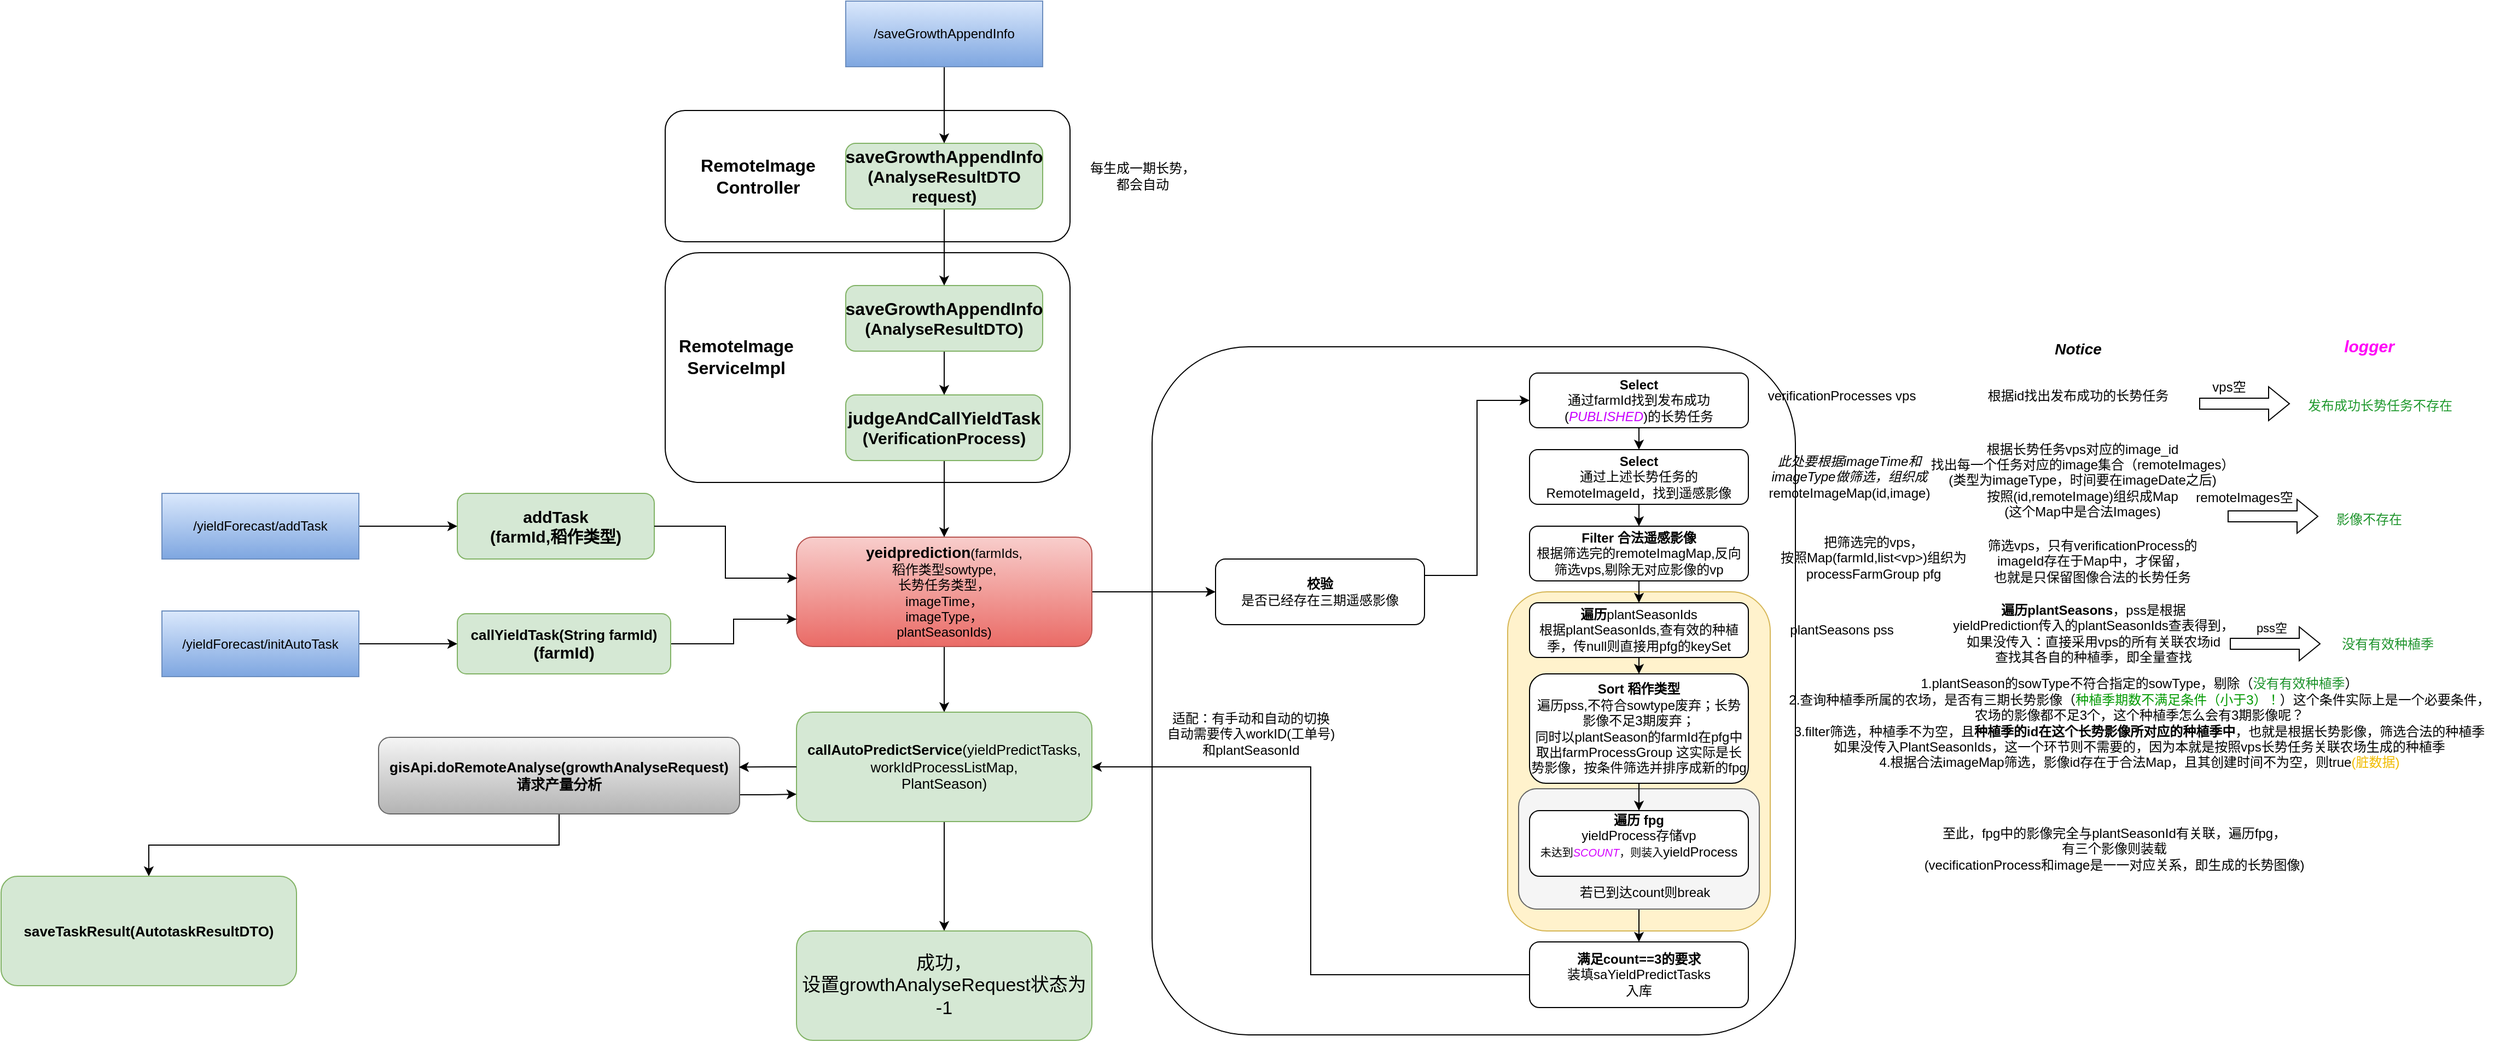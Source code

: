 <mxfile version="24.7.7">
  <diagram name="第 1 页" id="k5yTiqKiM7KxolQvgu_R">
    <mxGraphModel dx="2898" dy="1570" grid="0" gridSize="10" guides="1" tooltips="1" connect="1" arrows="1" fold="1" page="0" pageScale="1" pageWidth="827" pageHeight="1169" math="0" shadow="0">
      <root>
        <mxCell id="0" />
        <mxCell id="1" parent="0" />
        <mxCell id="CCDwiHsNsHK28pe2jVji-4" value="" style="rounded=1;whiteSpace=wrap;html=1;" parent="1" vertex="1">
          <mxGeometry x="455" y="196" width="588" height="629" as="geometry" />
        </mxCell>
        <mxCell id="Lbo-__C76JFn3yMAQjEz-19" value="" style="rounded=1;whiteSpace=wrap;html=1;" parent="1" vertex="1">
          <mxGeometry x="10" y="-20" width="370" height="120" as="geometry" />
        </mxCell>
        <mxCell id="XywxlG7MxDHmHPa6fk5y-3" value="" style="rounded=1;whiteSpace=wrap;html=1;glass=0;shadow=0;fillColor=#fff2cc;strokeColor=#d6b656;" parent="1" vertex="1">
          <mxGeometry x="780" y="420" width="240" height="310" as="geometry" />
        </mxCell>
        <mxCell id="XywxlG7MxDHmHPa6fk5y-6" style="edgeStyle=orthogonalEdgeStyle;rounded=0;orthogonalLoop=1;jettySize=auto;html=1;exitX=0.5;exitY=1;exitDx=0;exitDy=0;" parent="1" source="XywxlG7MxDHmHPa6fk5y-5" target="XywxlG7MxDHmHPa6fk5y-2" edge="1">
          <mxGeometry relative="1" as="geometry" />
        </mxCell>
        <mxCell id="XywxlG7MxDHmHPa6fk5y-5" value="" style="rounded=1;whiteSpace=wrap;html=1;glass=0;perimeterSpacing=0;fillColor=#f5f5f5;strokeColor=#666666;fontColor=#333333;" parent="1" vertex="1">
          <mxGeometry x="790" y="600" width="220" height="110" as="geometry" />
        </mxCell>
        <mxCell id="k6Vo8XJsOw7zzvh53n1a-1" value="&lt;b&gt;&lt;font style=&quot;font-size: 15px;&quot;&gt;addTask&lt;/font&gt;&lt;/b&gt;&lt;div&gt;&lt;b&gt;&lt;font style=&quot;font-size: 15px;&quot;&gt;(farmId,稻作类型)&lt;/font&gt;&lt;/b&gt;&lt;/div&gt;" style="rounded=1;whiteSpace=wrap;html=1;fillColor=#d5e8d4;strokeColor=#82b366;" parent="1" vertex="1">
          <mxGeometry x="-180" y="330" width="180" height="60" as="geometry" />
        </mxCell>
        <mxCell id="k6Vo8XJsOw7zzvh53n1a-19" style="edgeStyle=orthogonalEdgeStyle;rounded=0;orthogonalLoop=1;jettySize=auto;html=1;exitX=1;exitY=0.5;exitDx=0;exitDy=0;entryX=0;entryY=0.5;entryDx=0;entryDy=0;" parent="1" source="k6Vo8XJsOw7zzvh53n1a-2" target="k6Vo8XJsOw7zzvh53n1a-4" edge="1">
          <mxGeometry relative="1" as="geometry" />
        </mxCell>
        <mxCell id="CCDwiHsNsHK28pe2jVji-3" style="edgeStyle=orthogonalEdgeStyle;rounded=0;orthogonalLoop=1;jettySize=auto;html=1;exitX=0.5;exitY=1;exitDx=0;exitDy=0;entryX=0.5;entryY=0;entryDx=0;entryDy=0;" parent="1" source="k6Vo8XJsOw7zzvh53n1a-2" target="XywxlG7MxDHmHPa6fk5y-12" edge="1">
          <mxGeometry relative="1" as="geometry" />
        </mxCell>
        <mxCell id="k6Vo8XJsOw7zzvh53n1a-2" value="&lt;b&gt;&lt;font style=&quot;font-size: 14px;&quot;&gt;yeidprediction&lt;/font&gt;&lt;/b&gt;(farmIds,&lt;div&gt;稻作类型sowtype,&lt;/div&gt;&lt;div&gt;长势任务类型，&lt;/div&gt;&lt;div&gt;imageTime，&lt;/div&gt;&lt;div&gt;imageType，&lt;/div&gt;&lt;div&gt;plantSeasonIds)&lt;/div&gt;" style="rounded=1;whiteSpace=wrap;html=1;fillColor=#f8cecc;strokeColor=#b85450;gradientColor=#ea6b66;" parent="1" vertex="1">
          <mxGeometry x="130" y="370" width="270" height="100" as="geometry" />
        </mxCell>
        <mxCell id="k6Vo8XJsOw7zzvh53n1a-7" style="edgeStyle=orthogonalEdgeStyle;rounded=0;orthogonalLoop=1;jettySize=auto;html=1;exitX=1;exitY=0.25;exitDx=0;exitDy=0;entryX=0;entryY=0.5;entryDx=0;entryDy=0;" parent="1" source="k6Vo8XJsOw7zzvh53n1a-4" target="k6Vo8XJsOw7zzvh53n1a-6" edge="1">
          <mxGeometry relative="1" as="geometry" />
        </mxCell>
        <mxCell id="k6Vo8XJsOw7zzvh53n1a-4" value="&lt;b&gt;校验&lt;/b&gt;&lt;br&gt;是否已经存在三期遥感影像" style="rounded=1;whiteSpace=wrap;html=1;" parent="1" vertex="1">
          <mxGeometry x="513" y="390" width="191" height="60" as="geometry" />
        </mxCell>
        <mxCell id="k6Vo8XJsOw7zzvh53n1a-12" style="edgeStyle=orthogonalEdgeStyle;rounded=0;orthogonalLoop=1;jettySize=auto;html=1;exitX=0.5;exitY=1;exitDx=0;exitDy=0;entryX=0.5;entryY=0;entryDx=0;entryDy=0;" parent="1" source="k6Vo8XJsOw7zzvh53n1a-6" target="k6Vo8XJsOw7zzvh53n1a-10" edge="1">
          <mxGeometry relative="1" as="geometry" />
        </mxCell>
        <mxCell id="k6Vo8XJsOw7zzvh53n1a-6" value="&lt;b&gt;Select&lt;/b&gt;&lt;br&gt;通过farmId找到发布成功(&lt;i&gt;&lt;font color=&quot;#c800ff&quot;&gt;PUBLISHED&lt;/font&gt;&lt;/i&gt;)的长势任务" style="rounded=1;whiteSpace=wrap;html=1;" parent="1" vertex="1">
          <mxGeometry x="800" y="220" width="200" height="50" as="geometry" />
        </mxCell>
        <mxCell id="k6Vo8XJsOw7zzvh53n1a-15" style="edgeStyle=orthogonalEdgeStyle;rounded=0;orthogonalLoop=1;jettySize=auto;html=1;exitX=0.5;exitY=1;exitDx=0;exitDy=0;entryX=0.5;entryY=0;entryDx=0;entryDy=0;" parent="1" source="k6Vo8XJsOw7zzvh53n1a-10" target="k6Vo8XJsOw7zzvh53n1a-14" edge="1">
          <mxGeometry relative="1" as="geometry" />
        </mxCell>
        <mxCell id="k6Vo8XJsOw7zzvh53n1a-10" value="&lt;b&gt;Select&lt;/b&gt;&lt;br&gt;通过上述长势任务的RemoteImageId，找到遥感影像" style="rounded=1;whiteSpace=wrap;html=1;" parent="1" vertex="1">
          <mxGeometry x="800" y="290" width="200" height="50" as="geometry" />
        </mxCell>
        <mxCell id="k6Vo8XJsOw7zzvh53n1a-11" value="此处要根据imageTime和&lt;br&gt;imageType做筛选，组织成&lt;br&gt;&lt;div&gt;&lt;font style=&quot;font-style: normal;&quot;&gt;remoteImageMap(id,image)&lt;/font&gt;&lt;/div&gt;" style="text;html=1;align=center;verticalAlign=middle;resizable=0;points=[];autosize=1;strokeColor=none;fillColor=none;fontStyle=2" parent="1" vertex="1">
          <mxGeometry x="1007" y="285" width="170" height="60" as="geometry" />
        </mxCell>
        <mxCell id="k6Vo8XJsOw7zzvh53n1a-13" value="verificationProcesses vps" style="text;html=1;align=center;verticalAlign=middle;resizable=0;points=[];autosize=1;strokeColor=none;fillColor=none;" parent="1" vertex="1">
          <mxGeometry x="1005" y="226" width="160" height="30" as="geometry" />
        </mxCell>
        <mxCell id="k6Vo8XJsOw7zzvh53n1a-18" style="edgeStyle=orthogonalEdgeStyle;rounded=0;orthogonalLoop=1;jettySize=auto;html=1;exitX=0.5;exitY=1;exitDx=0;exitDy=0;entryX=0.5;entryY=0;entryDx=0;entryDy=0;" parent="1" source="k6Vo8XJsOw7zzvh53n1a-14" target="k6Vo8XJsOw7zzvh53n1a-17" edge="1">
          <mxGeometry relative="1" as="geometry" />
        </mxCell>
        <mxCell id="k6Vo8XJsOw7zzvh53n1a-14" value="&lt;b&gt;Filter 合法遥感影像&lt;/b&gt;&lt;br&gt;根据筛选完的remoteImagMap,反向筛选vps,剔除无对应影像的vp" style="rounded=1;whiteSpace=wrap;html=1;" parent="1" vertex="1">
          <mxGeometry x="800" y="360" width="200" height="50" as="geometry" />
        </mxCell>
        <mxCell id="k6Vo8XJsOw7zzvh53n1a-16" value="把筛选完的vps，&lt;div&gt;按照Map(farmId,list&amp;lt;vp&amp;gt;)组织为&lt;br&gt;processFarmGroup pfg&lt;/div&gt;" style="text;html=1;align=center;verticalAlign=middle;resizable=0;points=[];autosize=1;strokeColor=none;fillColor=none;" parent="1" vertex="1">
          <mxGeometry x="1019" y="359" width="190" height="60" as="geometry" />
        </mxCell>
        <mxCell id="k6Vo8XJsOw7zzvh53n1a-21" style="edgeStyle=orthogonalEdgeStyle;rounded=0;orthogonalLoop=1;jettySize=auto;html=1;exitX=0.5;exitY=1;exitDx=0;exitDy=0;entryX=0.5;entryY=0;entryDx=0;entryDy=0;" parent="1" source="k6Vo8XJsOw7zzvh53n1a-17" target="k6Vo8XJsOw7zzvh53n1a-20" edge="1">
          <mxGeometry relative="1" as="geometry" />
        </mxCell>
        <mxCell id="k6Vo8XJsOw7zzvh53n1a-17" value="&lt;b&gt;遍历&lt;/b&gt;plantSeasonIds&lt;br&gt;根据plantSeasonIds,查有效的种植季，传null则直接用pfg的keySet" style="rounded=1;whiteSpace=wrap;html=1;" parent="1" vertex="1">
          <mxGeometry x="800" y="430" width="200" height="50" as="geometry" />
        </mxCell>
        <mxCell id="XywxlG7MxDHmHPa6fk5y-1" style="edgeStyle=orthogonalEdgeStyle;rounded=0;orthogonalLoop=1;jettySize=auto;html=1;exitX=0.5;exitY=1;exitDx=0;exitDy=0;entryX=0.5;entryY=0;entryDx=0;entryDy=0;" parent="1" source="k6Vo8XJsOw7zzvh53n1a-20" target="EAVZWAEJz5FC2BpZX5lk-1" edge="1">
          <mxGeometry relative="1" as="geometry" />
        </mxCell>
        <mxCell id="k6Vo8XJsOw7zzvh53n1a-20" value="&lt;b&gt;Sort 稻作类型&lt;/b&gt;&lt;br&gt;遍历pss,不符合sowtype废弃；长势影像不足3期废弃；&lt;div&gt;同时以plantSeason的farmId在pfg中取出farmProcessGroup 这实际是长势影像，按条件筛选并排序成新的fpg&lt;/div&gt;" style="rounded=1;whiteSpace=wrap;html=1;" parent="1" vertex="1">
          <mxGeometry x="800" y="495" width="200" height="100" as="geometry" />
        </mxCell>
        <mxCell id="k6Vo8XJsOw7zzvh53n1a-22" value="plantSeasons pss" style="text;html=1;align=center;verticalAlign=middle;resizable=0;points=[];autosize=1;strokeColor=none;fillColor=none;" parent="1" vertex="1">
          <mxGeometry x="1025" y="440" width="120" height="30" as="geometry" />
        </mxCell>
        <mxCell id="EAVZWAEJz5FC2BpZX5lk-1" value="&lt;b&gt;遍历 fpg&lt;/b&gt;&lt;br&gt;&lt;div&gt;yieldProcess存储vp&lt;br&gt;&lt;font size=&quot;1&quot;&gt;&lt;span style=&quot;font-size: 10px;&quot;&gt;未达到&lt;/span&gt;&lt;i style=&quot;color: rgb(212, 0, 255); font-size: 10px;&quot;&gt;SCOUNT&lt;/i&gt;&lt;span style=&quot;font-size: 10px;&quot;&gt;，则装入&lt;/span&gt;&lt;/font&gt;&lt;span style=&quot;background-color: initial;&quot;&gt;yieldProcess&lt;/span&gt;&lt;/div&gt;&lt;div&gt;&lt;br&gt;&lt;/div&gt;" style="rounded=1;whiteSpace=wrap;html=1;" parent="1" vertex="1">
          <mxGeometry x="800" y="620" width="200" height="60" as="geometry" />
        </mxCell>
        <mxCell id="XywxlG7MxDHmHPa6fk5y-2" value="&lt;div&gt;&lt;b&gt;满足count==3的要求&lt;/b&gt;&lt;/div&gt;&lt;div&gt;装填&lt;span style=&quot;background-color: initial;&quot;&gt;saYieldPredictTasks&lt;/span&gt;&lt;/div&gt;&lt;div&gt;&lt;span style=&quot;background-color: initial;&quot;&gt;入库&lt;/span&gt;&lt;/div&gt;" style="rounded=1;whiteSpace=wrap;html=1;" parent="1" vertex="1">
          <mxGeometry x="800" y="740" width="200" height="60" as="geometry" />
        </mxCell>
        <mxCell id="XywxlG7MxDHmHPa6fk5y-4" value="若已到达count则break" style="text;html=1;align=center;verticalAlign=middle;resizable=0;points=[];autosize=1;strokeColor=none;fillColor=none;" parent="1" vertex="1">
          <mxGeometry x="835" y="680" width="140" height="30" as="geometry" />
        </mxCell>
        <mxCell id="XywxlG7MxDHmHPa6fk5y-13" style="edgeStyle=orthogonalEdgeStyle;rounded=0;orthogonalLoop=1;jettySize=auto;html=1;exitX=0;exitY=0.5;exitDx=0;exitDy=0;entryX=1;entryY=0.5;entryDx=0;entryDy=0;" parent="1" source="XywxlG7MxDHmHPa6fk5y-2" target="XywxlG7MxDHmHPa6fk5y-12" edge="1">
          <mxGeometry relative="1" as="geometry" />
        </mxCell>
        <mxCell id="XywxlG7MxDHmHPa6fk5y-9" value="适配：有手动和自动的切换&lt;div&gt;自动需要传入workID(工单号)&lt;/div&gt;&lt;div&gt;和plantSeasonId&lt;/div&gt;" style="text;html=1;align=center;verticalAlign=middle;resizable=0;points=[];autosize=1;strokeColor=none;fillColor=none;" parent="1" vertex="1">
          <mxGeometry x="455" y="520" width="180" height="60" as="geometry" />
        </mxCell>
        <mxCell id="CCDwiHsNsHK28pe2jVji-2" style="edgeStyle=orthogonalEdgeStyle;rounded=0;orthogonalLoop=1;jettySize=auto;html=1;exitX=0.5;exitY=1;exitDx=0;exitDy=0;entryX=0.5;entryY=0;entryDx=0;entryDy=0;" parent="1" source="XywxlG7MxDHmHPa6fk5y-12" target="XywxlG7MxDHmHPa6fk5y-19" edge="1">
          <mxGeometry relative="1" as="geometry" />
        </mxCell>
        <mxCell id="XywxlG7MxDHmHPa6fk5y-12" value="&lt;span style=&quot;text-wrap: nowrap; font-size: 13px;&quot;&gt;&lt;b&gt;&lt;font style=&quot;font-size: 13px;&quot;&gt;callAutoPredictService&lt;/font&gt;&lt;/b&gt;(yieldPredictTasks,&lt;/span&gt;&lt;div&gt;&lt;span style=&quot;text-wrap: nowrap; font-size: 13px;&quot;&gt;workIdProcessListMap,&lt;/span&gt;&lt;/div&gt;&lt;div&gt;&lt;span style=&quot;text-wrap: nowrap; font-size: 13px;&quot;&gt;PlantSeason)&lt;/span&gt;&lt;/div&gt;" style="rounded=1;whiteSpace=wrap;html=1;fillColor=#d5e8d4;strokeColor=#82b366;" parent="1" vertex="1">
          <mxGeometry x="130" y="530" width="270" height="100" as="geometry" />
        </mxCell>
        <mxCell id="Lbo-__C76JFn3yMAQjEz-26" style="edgeStyle=orthogonalEdgeStyle;rounded=0;orthogonalLoop=1;jettySize=auto;html=1;exitX=1;exitY=0.75;exitDx=0;exitDy=0;entryX=0;entryY=0.75;entryDx=0;entryDy=0;" parent="1" source="XywxlG7MxDHmHPa6fk5y-17" target="XywxlG7MxDHmHPa6fk5y-12" edge="1">
          <mxGeometry relative="1" as="geometry" />
        </mxCell>
        <mxCell id="Lbo-__C76JFn3yMAQjEz-30" style="edgeStyle=orthogonalEdgeStyle;rounded=0;orthogonalLoop=1;jettySize=auto;html=1;exitX=0.5;exitY=1;exitDx=0;exitDy=0;entryX=0.5;entryY=0;entryDx=0;entryDy=0;" parent="1" source="XywxlG7MxDHmHPa6fk5y-17" target="Lbo-__C76JFn3yMAQjEz-29" edge="1">
          <mxGeometry relative="1" as="geometry" />
        </mxCell>
        <mxCell id="XywxlG7MxDHmHPa6fk5y-17" value="&lt;span style=&quot;font-size: 13px; text-wrap: nowrap;&quot;&gt;&lt;b&gt;gisApi.doRemoteAnalyse(growthAnalyseRequest)&lt;/b&gt;&lt;/span&gt;&lt;div&gt;&lt;span style=&quot;font-size: 13px; text-wrap: nowrap;&quot;&gt;&lt;b&gt;请求产量分析&lt;/b&gt;&lt;/span&gt;&lt;/div&gt;" style="rounded=1;whiteSpace=wrap;html=1;fillColor=#f5f5f5;strokeColor=#666666;gradientColor=#b3b3b3;" parent="1" vertex="1">
          <mxGeometry x="-252" y="553" width="330" height="70" as="geometry" />
        </mxCell>
        <mxCell id="XywxlG7MxDHmHPa6fk5y-19" value="&lt;span style=&quot;text-wrap: nowrap; font-size: 17px;&quot;&gt;&lt;font style=&quot;font-size: 17px;&quot;&gt;成功，&lt;/font&gt;&lt;/span&gt;&lt;div style=&quot;font-size: 17px;&quot;&gt;&lt;font style=&quot;font-size: 17px;&quot;&gt;&lt;span style=&quot;text-wrap: nowrap;&quot;&gt;设置&lt;/span&gt;&lt;span style=&quot;text-wrap: nowrap;&quot;&gt;growthAnalyseRequest状态为&lt;/span&gt;&lt;/font&gt;&lt;div style=&quot;&quot;&gt;&lt;span style=&quot;text-wrap: nowrap;&quot;&gt;&lt;font style=&quot;font-size: 17px;&quot;&gt;-1&lt;/font&gt;&lt;/span&gt;&lt;/div&gt;&lt;/div&gt;" style="rounded=1;whiteSpace=wrap;html=1;fillColor=#d5e8d4;strokeColor=#82b366;" parent="1" vertex="1">
          <mxGeometry x="130" y="730" width="270" height="100" as="geometry" />
        </mxCell>
        <mxCell id="Lbo-__C76JFn3yMAQjEz-3" value="" style="rounded=1;whiteSpace=wrap;html=1;" parent="1" vertex="1">
          <mxGeometry x="10" y="110" width="370" height="210" as="geometry" />
        </mxCell>
        <mxCell id="Lbo-__C76JFn3yMAQjEz-5" style="edgeStyle=orthogonalEdgeStyle;rounded=0;orthogonalLoop=1;jettySize=auto;html=1;exitX=0.5;exitY=1;exitDx=0;exitDy=0;entryX=0.5;entryY=0;entryDx=0;entryDy=0;" parent="1" source="Lbo-__C76JFn3yMAQjEz-2" target="k6Vo8XJsOw7zzvh53n1a-2" edge="1">
          <mxGeometry relative="1" as="geometry" />
        </mxCell>
        <mxCell id="Lbo-__C76JFn3yMAQjEz-2" value="&lt;span style=&quot;text-align: left;&quot;&gt;&lt;b&gt;&lt;font style=&quot;font-size: 16px;&quot;&gt;judgeAndCallYieldTask&lt;/font&gt;&lt;/b&gt;&lt;/span&gt;&lt;br&gt;&lt;div&gt;&lt;b&gt;&lt;font style=&quot;font-size: 15px;&quot;&gt;(VerificationProcess)&lt;/font&gt;&lt;/b&gt;&lt;/div&gt;" style="rounded=1;whiteSpace=wrap;html=1;fillColor=#d5e8d4;strokeColor=#82b366;" parent="1" vertex="1">
          <mxGeometry x="175" y="240" width="180" height="60" as="geometry" />
        </mxCell>
        <mxCell id="Lbo-__C76JFn3yMAQjEz-4" value="&lt;b&gt;&lt;font style=&quot;font-size: 16px;&quot;&gt;RemoteImage&lt;/font&gt;&lt;/b&gt;&lt;div&gt;&lt;b&gt;&lt;font style=&quot;font-size: 16px;&quot;&gt;ServiceImpl&lt;/font&gt;&lt;/b&gt;&lt;/div&gt;" style="text;html=1;align=center;verticalAlign=middle;whiteSpace=wrap;rounded=0;" parent="1" vertex="1">
          <mxGeometry x="-20" y="190" width="190" height="30" as="geometry" />
        </mxCell>
        <mxCell id="Lbo-__C76JFn3yMAQjEz-8" style="edgeStyle=orthogonalEdgeStyle;rounded=0;orthogonalLoop=1;jettySize=auto;html=1;exitX=0.5;exitY=1;exitDx=0;exitDy=0;entryX=0.5;entryY=0;entryDx=0;entryDy=0;" parent="1" source="Lbo-__C76JFn3yMAQjEz-7" target="Lbo-__C76JFn3yMAQjEz-2" edge="1">
          <mxGeometry relative="1" as="geometry" />
        </mxCell>
        <mxCell id="Lbo-__C76JFn3yMAQjEz-7" value="&lt;span style=&quot;text-align: left;&quot;&gt;&lt;b&gt;&lt;font style=&quot;font-size: 16px;&quot;&gt;saveGrowthAppendInfo&lt;/font&gt;&lt;/b&gt;&lt;/span&gt;&lt;br&gt;&lt;div&gt;&lt;b&gt;&lt;font style=&quot;font-size: 15px;&quot;&gt;(AnalyseResultDTO)&lt;/font&gt;&lt;/b&gt;&lt;/div&gt;" style="rounded=1;whiteSpace=wrap;html=1;fillColor=#d5e8d4;strokeColor=#82b366;" parent="1" vertex="1">
          <mxGeometry x="175" y="140" width="180" height="60" as="geometry" />
        </mxCell>
        <mxCell id="Lbo-__C76JFn3yMAQjEz-11" style="edgeStyle=orthogonalEdgeStyle;rounded=0;orthogonalLoop=1;jettySize=auto;html=1;exitX=0.5;exitY=1;exitDx=0;exitDy=0;entryX=0.5;entryY=0;entryDx=0;entryDy=0;" parent="1" source="Lbo-__C76JFn3yMAQjEz-10" target="Lbo-__C76JFn3yMAQjEz-7" edge="1">
          <mxGeometry relative="1" as="geometry" />
        </mxCell>
        <mxCell id="Lbo-__C76JFn3yMAQjEz-10" value="&lt;span style=&quot;text-align: left;&quot;&gt;&lt;b&gt;&lt;font style=&quot;font-size: 16px;&quot;&gt;saveGrowthAppendInfo&lt;/font&gt;&lt;/b&gt;&lt;/span&gt;&lt;br&gt;&lt;div&gt;&lt;b&gt;&lt;font style=&quot;font-size: 15px;&quot;&gt;(AnalyseResultDTO request)&lt;/font&gt;&lt;/b&gt;&lt;/div&gt;" style="rounded=1;whiteSpace=wrap;html=1;fillColor=#d5e8d4;strokeColor=#82b366;" parent="1" vertex="1">
          <mxGeometry x="175" y="10" width="180" height="60" as="geometry" />
        </mxCell>
        <mxCell id="Lbo-__C76JFn3yMAQjEz-12" value="&lt;span style=&quot;font-size: 16px;&quot;&gt;&lt;b&gt;RemoteImage&lt;/b&gt;&lt;/span&gt;&lt;div&gt;&lt;span style=&quot;font-size: 16px;&quot;&gt;&lt;b&gt;Controller&lt;/b&gt;&lt;/span&gt;&lt;/div&gt;" style="text;html=1;align=center;verticalAlign=middle;whiteSpace=wrap;rounded=0;" parent="1" vertex="1">
          <mxGeometry y="25" width="190" height="30" as="geometry" />
        </mxCell>
        <mxCell id="Lbo-__C76JFn3yMAQjEz-14" style="edgeStyle=orthogonalEdgeStyle;rounded=0;orthogonalLoop=1;jettySize=auto;html=1;exitX=0.5;exitY=1;exitDx=0;exitDy=0;entryX=0.5;entryY=0;entryDx=0;entryDy=0;" parent="1" source="Lbo-__C76JFn3yMAQjEz-13" target="Lbo-__C76JFn3yMAQjEz-10" edge="1">
          <mxGeometry relative="1" as="geometry" />
        </mxCell>
        <mxCell id="Lbo-__C76JFn3yMAQjEz-13" value="/saveGrowthAppendInfo" style="whiteSpace=wrap;html=1;fillColor=#dae8fc;gradientColor=#7ea6e0;strokeColor=#6c8ebf;" parent="1" vertex="1">
          <mxGeometry x="175" y="-120" width="180" height="60" as="geometry" />
        </mxCell>
        <mxCell id="Lbo-__C76JFn3yMAQjEz-17" style="edgeStyle=orthogonalEdgeStyle;rounded=0;orthogonalLoop=1;jettySize=auto;html=1;exitX=1;exitY=0.5;exitDx=0;exitDy=0;entryX=0;entryY=0.75;entryDx=0;entryDy=0;" parent="1" source="Lbo-__C76JFn3yMAQjEz-16" target="k6Vo8XJsOw7zzvh53n1a-2" edge="1">
          <mxGeometry relative="1" as="geometry" />
        </mxCell>
        <mxCell id="Lbo-__C76JFn3yMAQjEz-16" value="&lt;span style=&quot;text-align: left;&quot;&gt;&lt;b&gt;&lt;font style=&quot;font-size: 13px;&quot;&gt;callYieldTask(String farmId)&lt;/font&gt;&lt;/b&gt;&lt;/span&gt;&lt;br&gt;&lt;div&gt;&lt;b&gt;&lt;font style=&quot;font-size: 15px;&quot;&gt;(farmId)&lt;/font&gt;&lt;/b&gt;&lt;/div&gt;" style="rounded=1;whiteSpace=wrap;html=1;fillColor=#d5e8d4;strokeColor=#82b366;" parent="1" vertex="1">
          <mxGeometry x="-180" y="440" width="195" height="55" as="geometry" />
        </mxCell>
        <mxCell id="Lbo-__C76JFn3yMAQjEz-18" style="edgeStyle=orthogonalEdgeStyle;rounded=0;orthogonalLoop=1;jettySize=auto;html=1;exitX=1;exitY=0.5;exitDx=0;exitDy=0;entryX=0.002;entryY=0.375;entryDx=0;entryDy=0;entryPerimeter=0;" parent="1" source="k6Vo8XJsOw7zzvh53n1a-1" target="k6Vo8XJsOw7zzvh53n1a-2" edge="1">
          <mxGeometry relative="1" as="geometry" />
        </mxCell>
        <mxCell id="Lbo-__C76JFn3yMAQjEz-21" style="edgeStyle=orthogonalEdgeStyle;rounded=0;orthogonalLoop=1;jettySize=auto;html=1;exitX=1;exitY=0.5;exitDx=0;exitDy=0;entryX=0;entryY=0.5;entryDx=0;entryDy=0;" parent="1" source="Lbo-__C76JFn3yMAQjEz-20" target="k6Vo8XJsOw7zzvh53n1a-1" edge="1">
          <mxGeometry relative="1" as="geometry" />
        </mxCell>
        <mxCell id="Lbo-__C76JFn3yMAQjEz-20" value="/yieldForecast/addTask" style="whiteSpace=wrap;html=1;fillColor=#dae8fc;gradientColor=#7ea6e0;strokeColor=#6c8ebf;" parent="1" vertex="1">
          <mxGeometry x="-450" y="330" width="180" height="60" as="geometry" />
        </mxCell>
        <mxCell id="Lbo-__C76JFn3yMAQjEz-23" style="edgeStyle=orthogonalEdgeStyle;rounded=0;orthogonalLoop=1;jettySize=auto;html=1;exitX=1;exitY=0.5;exitDx=0;exitDy=0;entryX=0;entryY=0.5;entryDx=0;entryDy=0;" parent="1" source="Lbo-__C76JFn3yMAQjEz-22" target="Lbo-__C76JFn3yMAQjEz-16" edge="1">
          <mxGeometry relative="1" as="geometry" />
        </mxCell>
        <mxCell id="Lbo-__C76JFn3yMAQjEz-22" value="/yieldForecast/initAutoTask" style="whiteSpace=wrap;html=1;fillColor=#dae8fc;gradientColor=#7ea6e0;strokeColor=#6c8ebf;" parent="1" vertex="1">
          <mxGeometry x="-450" y="437.5" width="180" height="60" as="geometry" />
        </mxCell>
        <mxCell id="Lbo-__C76JFn3yMAQjEz-27" style="edgeStyle=orthogonalEdgeStyle;rounded=0;orthogonalLoop=1;jettySize=auto;html=1;exitX=0;exitY=0.5;exitDx=0;exitDy=0;entryX=0.998;entryY=0.389;entryDx=0;entryDy=0;entryPerimeter=0;" parent="1" source="XywxlG7MxDHmHPa6fk5y-12" target="XywxlG7MxDHmHPa6fk5y-17" edge="1">
          <mxGeometry relative="1" as="geometry" />
        </mxCell>
        <mxCell id="Lbo-__C76JFn3yMAQjEz-29" value="&lt;span style=&quot;font-size: 13px; text-wrap: nowrap;&quot;&gt;&lt;b&gt;saveTaskResult(AutotaskResultDTO)&lt;/b&gt;&lt;/span&gt;" style="rounded=1;whiteSpace=wrap;html=1;fillColor=#d5e8d4;strokeColor=#82b366;" parent="1" vertex="1">
          <mxGeometry x="-597" y="680" width="270" height="100" as="geometry" />
        </mxCell>
        <mxCell id="Lbo-__C76JFn3yMAQjEz-31" value="根据id找出发布成功的长势任务" style="text;html=1;align=center;verticalAlign=middle;resizable=0;points=[];autosize=1;" parent="1" vertex="1">
          <mxGeometry x="1209" y="228" width="183" height="26" as="geometry" />
        </mxCell>
        <mxCell id="Lbo-__C76JFn3yMAQjEz-32" value="&lt;b&gt;&lt;font style=&quot;font-size: 14px;&quot;&gt;&lt;i&gt;Notice&lt;/i&gt;&lt;/font&gt;&lt;/b&gt;" style="text;html=1;align=center;verticalAlign=middle;resizable=0;points=[];autosize=1;strokeColor=none;fillColor=none;" parent="1" vertex="1">
          <mxGeometry x="1270" y="183" width="61" height="29" as="geometry" />
        </mxCell>
        <mxCell id="Lbo-__C76JFn3yMAQjEz-33" value="根据长势任务vps对应的image_id&lt;div&gt;找出每一个任务对应的image集合（remoteImages）&lt;/div&gt;&lt;div&gt;(类型为imageType，时间要在imageDate之后)&lt;/div&gt;&lt;div&gt;按照&lt;span style=&quot;background-color: initial;&quot;&gt;(id,remoteImage)组织成Map&lt;/span&gt;&lt;/div&gt;&lt;div&gt;&lt;span style=&quot;background-color: initial;&quot;&gt;(这个Map中是合法Images)&lt;/span&gt;&lt;/div&gt;" style="text;html=1;align=center;verticalAlign=middle;resizable=0;points=[];autosize=1;" parent="1" vertex="1">
          <mxGeometry x="1157" y="276" width="295" height="84" as="geometry" />
        </mxCell>
        <mxCell id="Lbo-__C76JFn3yMAQjEz-34" value="筛选vps，只有verificationProcess的&lt;div&gt;imageId存在于&lt;span style=&quot;background-color: initial;&quot;&gt;Map中，才保留，&lt;/span&gt;&lt;/div&gt;&lt;div&gt;&lt;span style=&quot;background-color: initial;&quot;&gt;也就是只保留图像合法的长势任务&lt;/span&gt;&lt;/div&gt;" style="text;html=1;align=center;verticalAlign=middle;resizable=0;points=[];autosize=1;" parent="1" vertex="1">
          <mxGeometry x="1209" y="364" width="209" height="55" as="geometry" />
        </mxCell>
        <mxCell id="Lbo-__C76JFn3yMAQjEz-35" value="&lt;b&gt;遍历plantSeasons&lt;/b&gt;，pss是根据&lt;div&gt;yieldPrediction传入的plantSeasonIds&lt;span style=&quot;background-color: initial;&quot;&gt;查表得到，&lt;/span&gt;&lt;div&gt;如果没传入：直接采用vps的所有关联农场id&lt;/div&gt;&lt;/div&gt;&lt;div&gt;查找其各自的种植季，即全量查找&lt;/div&gt;" style="text;html=1;align=center;verticalAlign=middle;resizable=0;points=[];autosize=1;" parent="1" vertex="1">
          <mxGeometry x="1177" y="423" width="275" height="70" as="geometry" />
        </mxCell>
        <mxCell id="Lbo-__C76JFn3yMAQjEz-36" value="" style="shape=flexArrow;endArrow=classic;html=1;rounded=0;" parent="1" edge="1">
          <mxGeometry width="50" height="50" relative="1" as="geometry">
            <mxPoint x="1440" y="467.5" as="sourcePoint" />
            <mxPoint x="1523" y="467.5" as="targetPoint" />
          </mxGeometry>
        </mxCell>
        <mxCell id="Lbo-__C76JFn3yMAQjEz-38" value="pss空" style="edgeLabel;html=1;align=center;verticalAlign=middle;resizable=0;points=[];" parent="Lbo-__C76JFn3yMAQjEz-36" vertex="1" connectable="0">
          <mxGeometry x="-0.108" y="1" relative="1" as="geometry">
            <mxPoint x="1" y="-14" as="offset" />
          </mxGeometry>
        </mxCell>
        <mxCell id="Lbo-__C76JFn3yMAQjEz-37" value="没有有效种植季" style="text;html=1;align=center;verticalAlign=middle;whiteSpace=wrap;rounded=0;fontColor=#1e942c;" parent="1" vertex="1">
          <mxGeometry x="1517" y="452.5" width="135" height="30" as="geometry" />
        </mxCell>
        <mxCell id="Lbo-__C76JFn3yMAQjEz-39" value="&lt;span style=&quot;text-wrap: wrap;&quot;&gt;&lt;i&gt;&lt;font color=&quot;#ff00f7&quot; style=&quot;font-size: 15px;&quot;&gt;&lt;b&gt;logger&lt;/b&gt;&lt;/font&gt;&lt;/i&gt;&lt;/span&gt;" style="text;html=1;align=center;verticalAlign=middle;resizable=0;points=[];autosize=1;strokeColor=none;fillColor=none;" parent="1" vertex="1">
          <mxGeometry x="1535" y="180" width="64" height="30" as="geometry" />
        </mxCell>
        <mxCell id="Lbo-__C76JFn3yMAQjEz-45" value="" style="shape=flexArrow;endArrow=classic;html=1;rounded=0;" parent="1" edge="1">
          <mxGeometry width="50" height="50" relative="1" as="geometry">
            <mxPoint x="1438" y="351" as="sourcePoint" />
            <mxPoint x="1521" y="351" as="targetPoint" />
          </mxGeometry>
        </mxCell>
        <mxCell id="Lbo-__C76JFn3yMAQjEz-46" value="&lt;span style=&quot;color: rgba(0, 0, 0, 0); font-family: monospace; font-size: 0px; text-align: start;&quot;&gt;%3CmxGraphModel%3E%3Croot%3E%3CmxCell%20id%3D%220%22%2F%3E%3CmxCell%20id%3D%221%22%20parent%3D%220%22%2F%3E%3CmxCell%20id%3D%222%22%20value%3D%22%22%20style%3D%22shape%3DflexArrow%3BendArrow%3Dclassic%3Bhtml%3D1%3Brounded%3D0%3B%22%20edge%3D%221%22%20parent%3D%221%22%3E%3CmxGeometry%20width%3D%2250%22%20height%3D%2250%22%20relative%3D%221%22%20as%3D%22geometry%22%3E%3CmxPoint%20x%3D%221428%22%20y%3D%22503%22%20as%3D%22sourcePoint%22%2F%3E%3CmxPoint%20x%3D%221511%22%20y%3D%22503%22%20as%3D%22targetPoint%22%2F%3E%3C%2FmxGeometry%3E%3C%2FmxCell%3E%3CmxCell%20id%3D%223%22%20value%3D%22pss%E7%A9%BA%22%20style%3D%22edgeLabel%3Bhtml%3D1%3Balign%3Dcenter%3BverticalAlign%3Dmiddle%3Bresizable%3D0%3Bpoints%3D%5B%5D%3B%22%20vertex%3D%221%22%20connectable%3D%220%22%20parent%3D%222%22%3E%3CmxGeometry%20x%3D%22-0.108%22%20y%3D%221%22%20relative%3D%221%22%20as%3D%22geometry%22%3E%3CmxPoint%20as%3D%22offset%22%2F%3E%3C%2FmxGeometry%3E%3C%2FmxCell%3E%3C%2Froot%3E%3C%2FmxGraphModel%3E&lt;/span&gt;" style="edgeLabel;html=1;align=center;verticalAlign=middle;resizable=0;points=[];" parent="Lbo-__C76JFn3yMAQjEz-45" vertex="1" connectable="0">
          <mxGeometry x="-0.108" y="1" relative="1" as="geometry">
            <mxPoint as="offset" />
          </mxGeometry>
        </mxCell>
        <mxCell id="Lbo-__C76JFn3yMAQjEz-48" value="&lt;span style=&quot;font-size: 12px;&quot;&gt;remoteImages空&lt;/span&gt;" style="edgeLabel;html=1;align=center;verticalAlign=middle;resizable=0;points=[];" parent="Lbo-__C76JFn3yMAQjEz-45" vertex="1" connectable="0">
          <mxGeometry x="-0.164" y="3" relative="1" as="geometry">
            <mxPoint x="-20" y="-14" as="offset" />
          </mxGeometry>
        </mxCell>
        <mxCell id="Lbo-__C76JFn3yMAQjEz-49" value="影像不存在" style="text;html=1;align=center;verticalAlign=middle;whiteSpace=wrap;rounded=0;fontColor=#1e942c;" parent="1" vertex="1">
          <mxGeometry x="1499.5" y="338" width="135" height="32" as="geometry" />
        </mxCell>
        <mxCell id="Lbo-__C76JFn3yMAQjEz-50" value="发布成功长势任务不存在" style="text;html=1;align=center;verticalAlign=middle;resizable=0;points=[];autosize=1;strokeColor=none;fillColor=none;fontColor=#1e992d;" parent="1" vertex="1">
          <mxGeometry x="1502" y="237" width="150" height="26" as="geometry" />
        </mxCell>
        <mxCell id="Lbo-__C76JFn3yMAQjEz-51" value="" style="shape=flexArrow;endArrow=classic;html=1;rounded=0;" parent="1" edge="1">
          <mxGeometry width="50" height="50" relative="1" as="geometry">
            <mxPoint x="1412" y="248" as="sourcePoint" />
            <mxPoint x="1495" y="248" as="targetPoint" />
          </mxGeometry>
        </mxCell>
        <mxCell id="Lbo-__C76JFn3yMAQjEz-52" value="&lt;span style=&quot;color: rgba(0, 0, 0, 0); font-family: monospace; font-size: 0px; text-align: start;&quot;&gt;%3CmxGraphModel%3E%3Croot%3E%3CmxCell%20id%3D%220%22%2F%3E%3CmxCell%20id%3D%221%22%20parent%3D%220%22%2F%3E%3CmxCell%20id%3D%222%22%20value%3D%22%22%20style%3D%22shape%3DflexArrow%3BendArrow%3Dclassic%3Bhtml%3D1%3Brounded%3D0%3B%22%20edge%3D%221%22%20parent%3D%221%22%3E%3CmxGeometry%20width%3D%2250%22%20height%3D%2250%22%20relative%3D%221%22%20as%3D%22geometry%22%3E%3CmxPoint%20x%3D%221428%22%20y%3D%22503%22%20as%3D%22sourcePoint%22%2F%3E%3CmxPoint%20x%3D%221511%22%20y%3D%22503%22%20as%3D%22targetPoint%22%2F%3E%3C%2FmxGeometry%3E%3C%2FmxCell%3E%3CmxCell%20id%3D%223%22%20value%3D%22pss%E7%A9%BA%22%20style%3D%22edgeLabel%3Bhtml%3D1%3Balign%3Dcenter%3BverticalAlign%3Dmiddle%3Bresizable%3D0%3Bpoints%3D%5B%5D%3B%22%20vertex%3D%221%22%20connectable%3D%220%22%20parent%3D%222%22%3E%3CmxGeometry%20x%3D%22-0.108%22%20y%3D%221%22%20relative%3D%221%22%20as%3D%22geometry%22%3E%3CmxPoint%20as%3D%22offset%22%2F%3E%3C%2FmxGeometry%3E%3C%2FmxCell%3E%3C%2Froot%3E%3C%2FmxGraphModel%3E&lt;/span&gt;" style="edgeLabel;html=1;align=center;verticalAlign=middle;resizable=0;points=[];" parent="Lbo-__C76JFn3yMAQjEz-51" vertex="1" connectable="0">
          <mxGeometry x="-0.108" y="1" relative="1" as="geometry">
            <mxPoint as="offset" />
          </mxGeometry>
        </mxCell>
        <mxCell id="Lbo-__C76JFn3yMAQjEz-53" value="&lt;span style=&quot;font-size: 12px;&quot;&gt;vps&lt;/span&gt;&lt;span style=&quot;font-size: 12px;&quot;&gt;空&lt;/span&gt;" style="edgeLabel;html=1;align=center;verticalAlign=middle;resizable=0;points=[];" parent="Lbo-__C76JFn3yMAQjEz-51" vertex="1" connectable="0">
          <mxGeometry x="-0.164" y="3" relative="1" as="geometry">
            <mxPoint x="-8" y="-12" as="offset" />
          </mxGeometry>
        </mxCell>
        <mxCell id="Lbo-__C76JFn3yMAQjEz-54" value="1.plantSeason的sowType不符合指定的sowType，剔除（&lt;span style=&quot;color: rgb(30, 148, 44); text-wrap: wrap;&quot;&gt;没有有效种植季&lt;/span&gt;）&lt;div&gt;2.查询种植季所属的农场，是否有三期长势影像（&lt;font color=&quot;#009900&quot;&gt;种植季期数不满足条件（小于3）！&lt;/font&gt;）这个条件实际上是一个必要条件，&lt;/div&gt;&lt;div&gt;农场的影像都不足3个，这个种植季怎么会有3期影像呢？&lt;/div&gt;&lt;div&gt;3.filter筛选，种植季不为空，且&lt;b&gt;种植季的id在这个长势影像所对应的种植季中&lt;/b&gt;，也就是根据长势影像，筛选合法的种植季&lt;/div&gt;&lt;div&gt;如果没传入PlantSeasonIds，这一个环节则不需要的，因为本就是按照vps长势任务关联农场生成的种植季&lt;/div&gt;&lt;div&gt;4.根据合法imageMap筛选，影像id存在于合法Map，且其创建时间不为空，则true&lt;font color=&quot;#f0bc00&quot;&gt;(脏数据)&lt;/font&gt;&lt;/div&gt;" style="text;html=1;align=center;verticalAlign=middle;resizable=0;points=[];autosize=1;strokeColor=none;fillColor=none;" parent="1" vertex="1">
          <mxGeometry x="1027" y="491" width="659" height="98" as="geometry" />
        </mxCell>
        <mxCell id="Lbo-__C76JFn3yMAQjEz-60" value="至此，fpg中的影像完全与plantSeasonId有关联，遍历fpg，&lt;div&gt;有三个影像则装载&lt;/div&gt;&lt;div&gt;(vecificationProcess和image是一一对应关系，即生成的长势图像)&lt;/div&gt;" style="text;html=1;align=center;verticalAlign=middle;resizable=0;points=[];autosize=1;strokeColor=none;fillColor=none;" parent="1" vertex="1">
          <mxGeometry x="1151.5" y="627.5" width="365" height="55" as="geometry" />
        </mxCell>
        <mxCell id="CCDwiHsNsHK28pe2jVji-1" value="每生成一期长势，&lt;div&gt;都会自动&lt;/div&gt;" style="text;html=1;align=center;verticalAlign=middle;whiteSpace=wrap;rounded=0;" parent="1" vertex="1">
          <mxGeometry x="380" y="25" width="133" height="30" as="geometry" />
        </mxCell>
      </root>
    </mxGraphModel>
  </diagram>
</mxfile>

